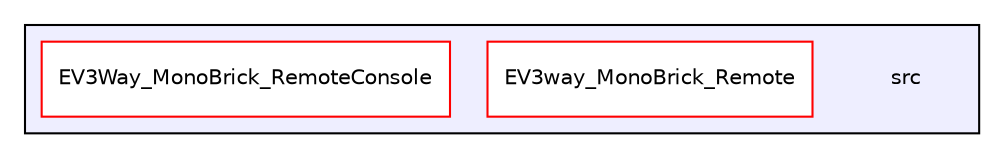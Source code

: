 digraph "C:/Projects/ETrobo/Yokohama/src" {
  compound=true
  node [ fontsize="10", fontname="Helvetica"];
  edge [ labelfontsize="10", labelfontname="Helvetica"];
  subgraph clusterdir_68267d1309a1af8e8297ef4c3efbcdba {
    graph [ bgcolor="#eeeeff", pencolor="black", label="" URL="dir_68267d1309a1af8e8297ef4c3efbcdba.html"];
    dir_68267d1309a1af8e8297ef4c3efbcdba [shape=plaintext label="src"];
    dir_65d0cf6feb4b0c8ae4e0facaafaa2a25 [shape=box label="EV3way_MonoBrick_Remote" color="red" fillcolor="white" style="filled" URL="dir_65d0cf6feb4b0c8ae4e0facaafaa2a25.html"];
    dir_4e15d4c515ef18aa4128648bae5d0dc9 [shape=box label="EV3Way_MonoBrick_RemoteConsole" color="red" fillcolor="white" style="filled" URL="dir_4e15d4c515ef18aa4128648bae5d0dc9.html"];
  }
}
